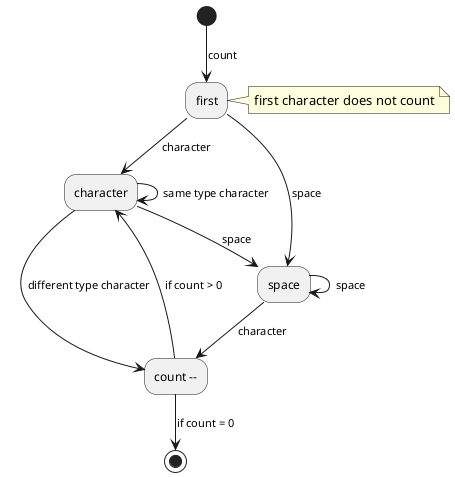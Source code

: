 @startuml
(*) --> [count] first
note right: first character does not count
first --> [character] character
first --> [space] space
character --> [same type character] character
character --> [space] space
character -down-> [different type character] "count --"
space -down-> [character] "count --"
space -> [space] space
"count --" -up-> [if count > 0 ] character
"count --" --> [if count = 0 ] (*)
@enduml
